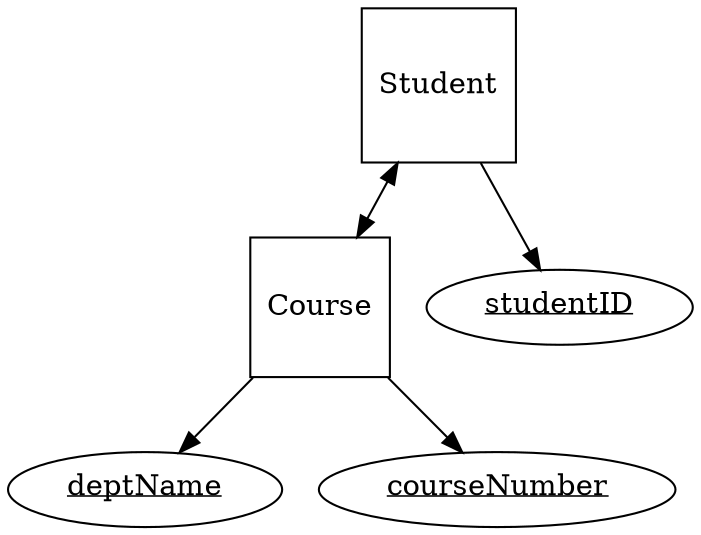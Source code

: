 digraph G {
  Student[shape="square"]
  Course[shape="square"]

  studentID[label=< <u>studentID</u> >]
  deptName[label=< <u>deptName</u> >]
  courseNumber[label=< <u>courseNumber</u> >]

  Student -> studentID

  Course -> deptName
  Course -> courseNumber

  Student -> Course [dir="both"]
}
